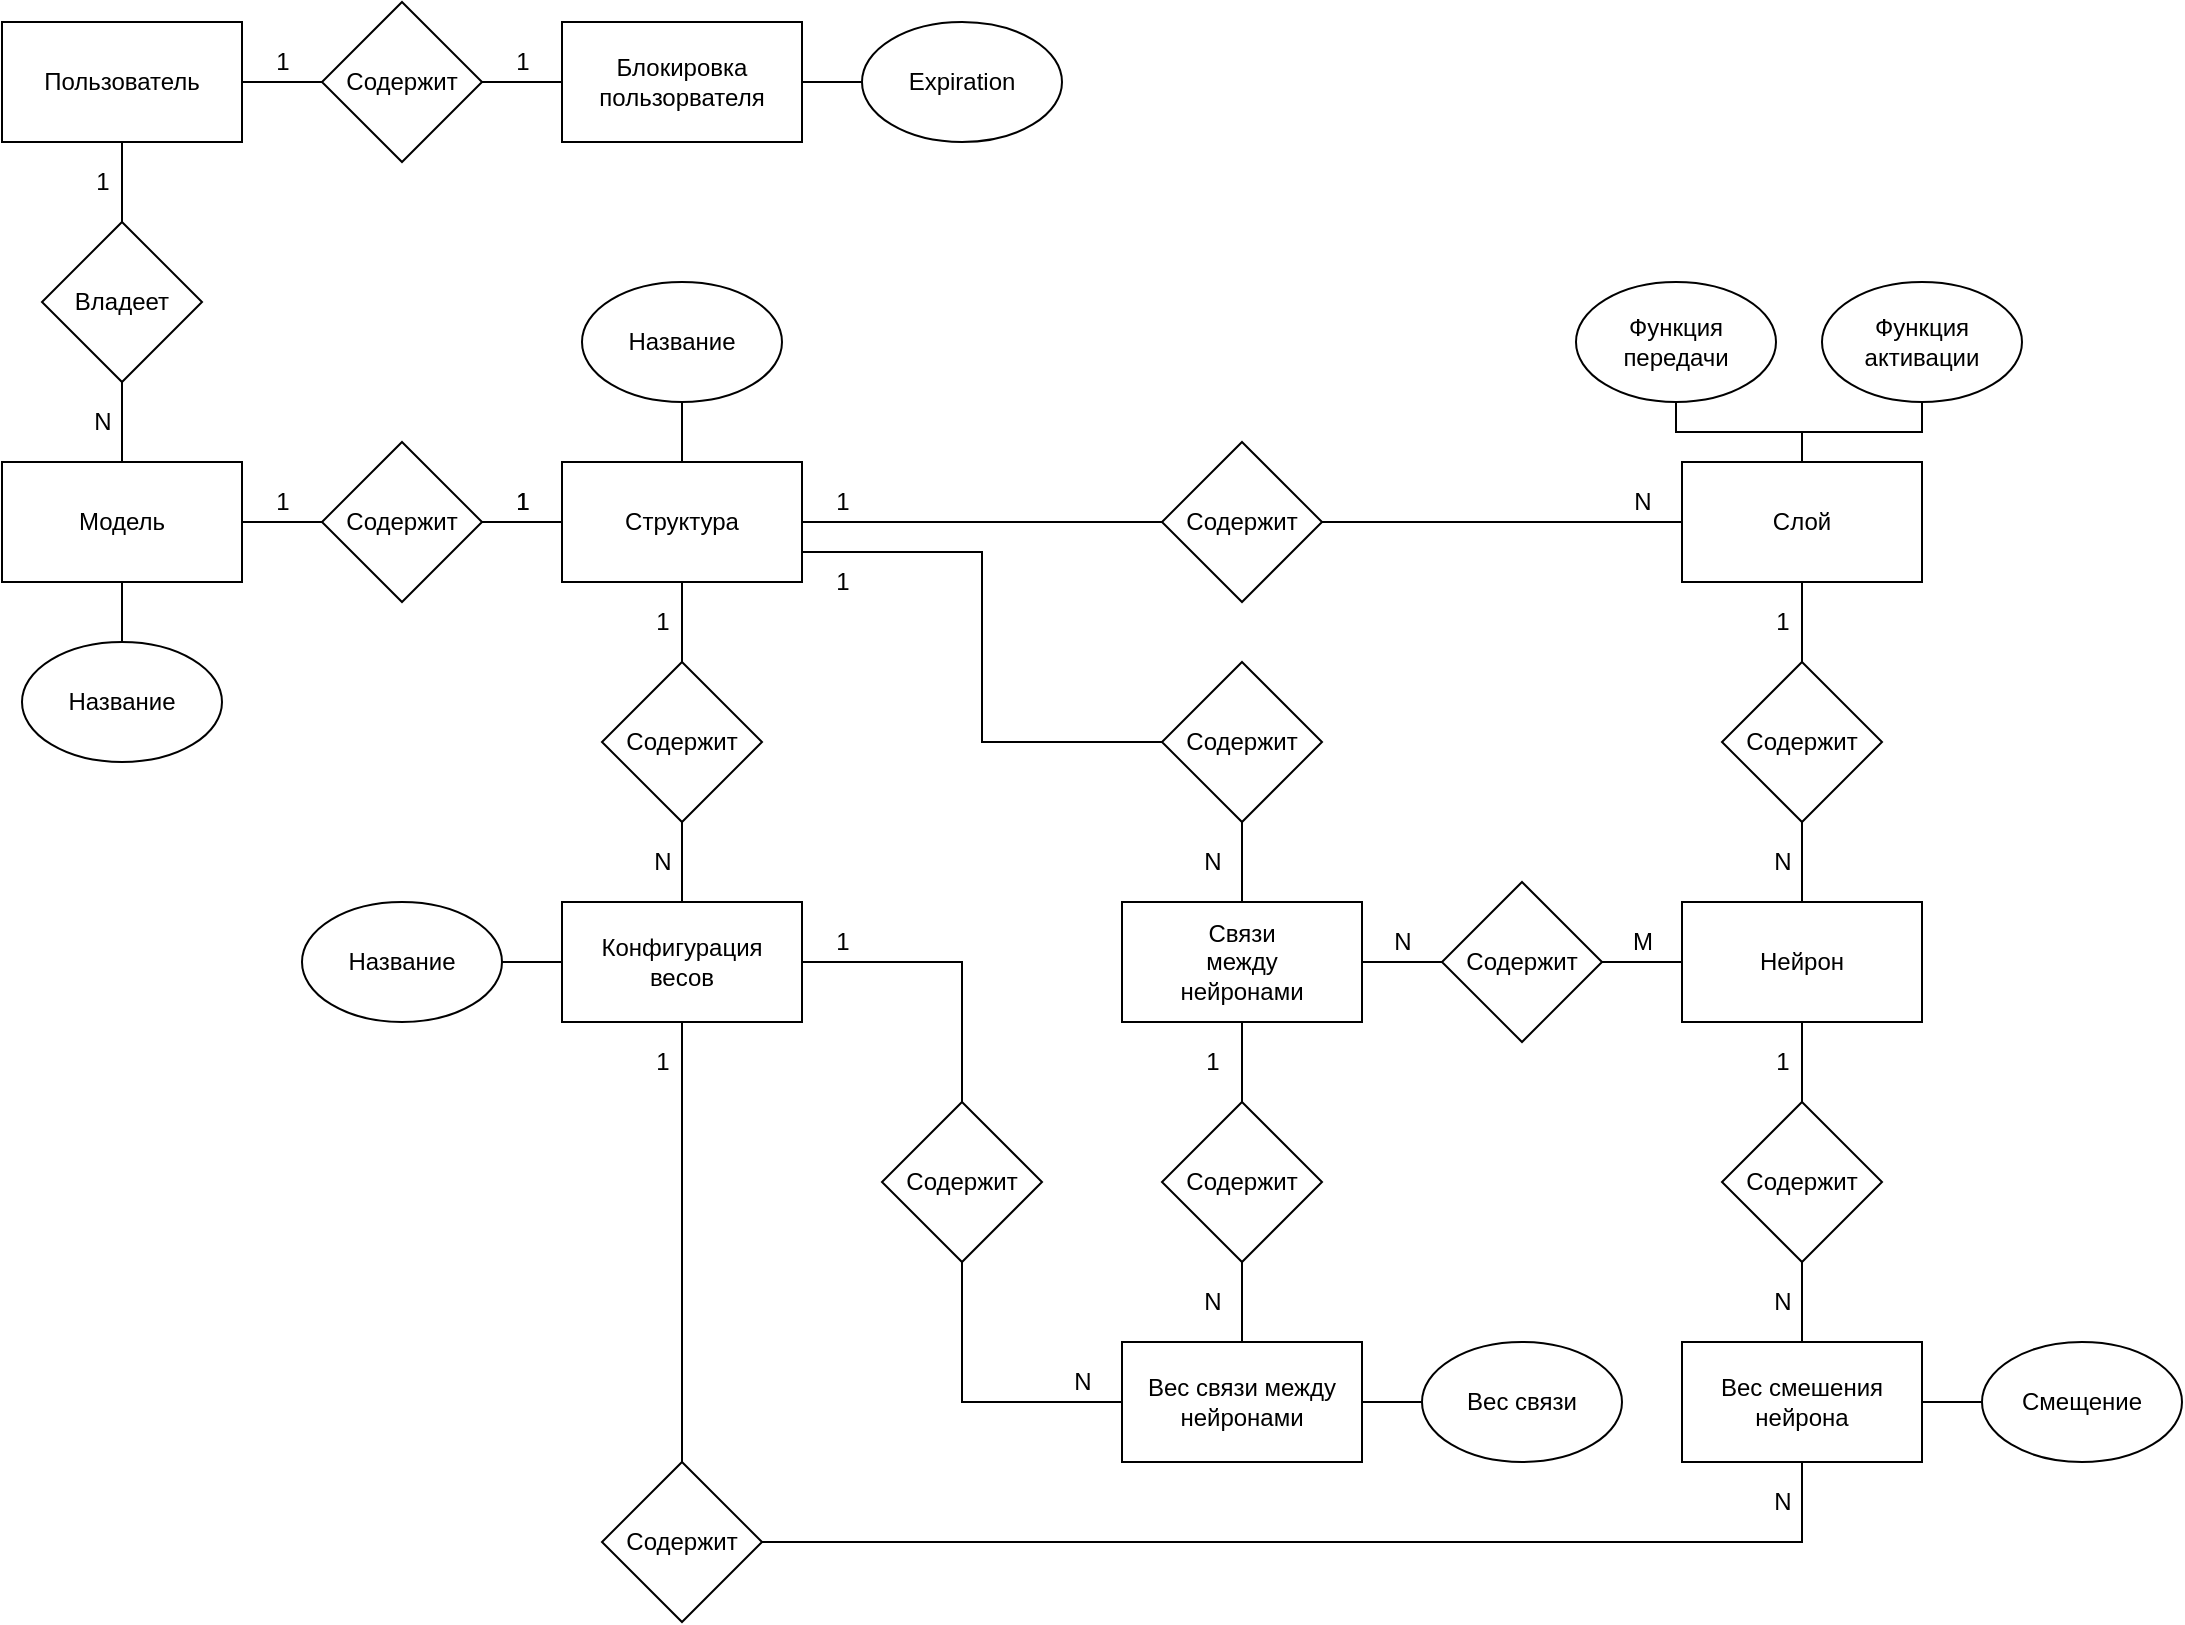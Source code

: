 <mxfile>
    <diagram id="gtROU_B0lXVm5h9OuXIc" name="er">
        <mxGraphModel dx="1273" dy="1080" grid="1" gridSize="10" guides="1" tooltips="1" connect="1" arrows="1" fold="1" page="1" pageScale="1" pageWidth="1654" pageHeight="1169" background="none" math="0" shadow="0">
            <root>
                <mxCell id="0"/>
                <mxCell id="1" parent="0"/>
                <mxCell id="121" style="edgeStyle=none;html=1;exitX=0.5;exitY=1;exitDx=0;exitDy=0;entryX=0.5;entryY=0;entryDx=0;entryDy=0;endArrow=none;endFill=0;" parent="1" source="118" target="120" edge="1">
                    <mxGeometry relative="1" as="geometry"/>
                </mxCell>
                <mxCell id="212" style="edgeStyle=none;html=1;exitX=1;exitY=0.5;exitDx=0;exitDy=0;entryX=0;entryY=0.5;entryDx=0;entryDy=0;endArrow=none;endFill=0;" edge="1" parent="1" source="118" target="211">
                    <mxGeometry relative="1" as="geometry"/>
                </mxCell>
                <mxCell id="118" value="Пользователь" style="rounded=0;whiteSpace=wrap;html=1;" parent="1" vertex="1">
                    <mxGeometry x="40" y="40" width="120" height="60" as="geometry"/>
                </mxCell>
                <mxCell id="161" style="edgeStyle=none;html=1;exitX=0.5;exitY=1;exitDx=0;exitDy=0;entryX=0.5;entryY=0;entryDx=0;entryDy=0;endArrow=none;endFill=0;" parent="1" source="119" target="160" edge="1">
                    <mxGeometry relative="1" as="geometry"/>
                </mxCell>
                <mxCell id="119" value="Модель" style="rounded=0;whiteSpace=wrap;html=1;" parent="1" vertex="1">
                    <mxGeometry x="40" y="260" width="120" height="60" as="geometry"/>
                </mxCell>
                <mxCell id="122" style="edgeStyle=none;html=1;exitX=0.5;exitY=1;exitDx=0;exitDy=0;entryX=0.5;entryY=0;entryDx=0;entryDy=0;endArrow=none;endFill=0;" parent="1" source="120" target="119" edge="1">
                    <mxGeometry relative="1" as="geometry"/>
                </mxCell>
                <mxCell id="120" value="Владеет" style="rhombus;whiteSpace=wrap;html=1;" parent="1" vertex="1">
                    <mxGeometry x="60" y="140" width="80" height="80" as="geometry"/>
                </mxCell>
                <mxCell id="123" value="1" style="text;html=1;align=center;verticalAlign=middle;resizable=0;points=[];autosize=1;strokeColor=none;fillColor=none;" parent="1" vertex="1">
                    <mxGeometry x="80" y="110" width="20" height="20" as="geometry"/>
                </mxCell>
                <mxCell id="124" value="N" style="text;html=1;align=center;verticalAlign=middle;resizable=0;points=[];autosize=1;strokeColor=none;fillColor=none;" parent="1" vertex="1">
                    <mxGeometry x="80" y="230" width="20" height="20" as="geometry"/>
                </mxCell>
                <mxCell id="136" style="edgeStyle=none;html=1;exitX=0.5;exitY=1;exitDx=0;exitDy=0;entryX=0.5;entryY=0;entryDx=0;entryDy=0;endArrow=none;endFill=0;" parent="1" source="127" target="135" edge="1">
                    <mxGeometry relative="1" as="geometry"/>
                </mxCell>
                <mxCell id="155" style="edgeStyle=none;html=1;exitX=1;exitY=0.5;exitDx=0;exitDy=0;entryX=0;entryY=0.5;entryDx=0;entryDy=0;endArrow=none;endFill=0;" parent="1" source="127" target="154" edge="1">
                    <mxGeometry relative="1" as="geometry"/>
                </mxCell>
                <mxCell id="165" style="edgeStyle=orthogonalEdgeStyle;html=1;exitX=1;exitY=0.75;exitDx=0;exitDy=0;entryX=0;entryY=0.5;entryDx=0;entryDy=0;endArrow=none;endFill=0;rounded=0;" parent="1" source="127" target="164" edge="1">
                    <mxGeometry relative="1" as="geometry">
                        <Array as="points">
                            <mxPoint x="530" y="305"/>
                            <mxPoint x="530" y="400"/>
                        </Array>
                    </mxGeometry>
                </mxCell>
                <mxCell id="127" value="Структура" style="rounded=0;whiteSpace=wrap;html=1;" parent="1" vertex="1">
                    <mxGeometry x="320" y="260" width="120" height="60" as="geometry"/>
                </mxCell>
                <mxCell id="129" style="edgeStyle=none;html=1;exitX=0;exitY=0.5;exitDx=0;exitDy=0;entryX=1;entryY=0.5;entryDx=0;entryDy=0;endArrow=none;endFill=0;" parent="1" source="128" target="119" edge="1">
                    <mxGeometry relative="1" as="geometry"/>
                </mxCell>
                <mxCell id="130" style="edgeStyle=none;html=1;exitX=1;exitY=0.5;exitDx=0;exitDy=0;entryX=0;entryY=0.5;entryDx=0;entryDy=0;endArrow=none;endFill=0;" parent="1" source="128" target="127" edge="1">
                    <mxGeometry relative="1" as="geometry"/>
                </mxCell>
                <mxCell id="128" value="Содержит" style="rhombus;whiteSpace=wrap;html=1;" parent="1" vertex="1">
                    <mxGeometry x="200" y="250" width="80" height="80" as="geometry"/>
                </mxCell>
                <mxCell id="131" value="1" style="text;html=1;align=center;verticalAlign=middle;resizable=0;points=[];autosize=1;strokeColor=none;fillColor=none;" parent="1" vertex="1">
                    <mxGeometry x="170" y="270" width="20" height="20" as="geometry"/>
                </mxCell>
                <mxCell id="132" value="1" style="text;html=1;align=center;verticalAlign=middle;resizable=0;points=[];autosize=1;strokeColor=none;fillColor=none;" parent="1" vertex="1">
                    <mxGeometry x="290" y="270" width="20" height="20" as="geometry"/>
                </mxCell>
                <mxCell id="171" style="edgeStyle=none;html=1;exitX=0;exitY=0.5;exitDx=0;exitDy=0;entryX=1;entryY=0.5;entryDx=0;entryDy=0;endArrow=none;endFill=0;" parent="1" source="134" target="170" edge="1">
                    <mxGeometry relative="1" as="geometry"/>
                </mxCell>
                <mxCell id="188" style="edgeStyle=orthogonalEdgeStyle;html=1;exitX=1;exitY=0.5;exitDx=0;exitDy=0;entryX=0.5;entryY=0;entryDx=0;entryDy=0;endArrow=none;endFill=0;rounded=0;" parent="1" source="134" target="181" edge="1">
                    <mxGeometry relative="1" as="geometry"/>
                </mxCell>
                <mxCell id="134" value="Конфигурация&lt;br&gt;весов" style="rounded=0;whiteSpace=wrap;html=1;" parent="1" vertex="1">
                    <mxGeometry x="320" y="480" width="120" height="60" as="geometry"/>
                </mxCell>
                <mxCell id="137" style="edgeStyle=none;html=1;exitX=0.5;exitY=1;exitDx=0;exitDy=0;entryX=0.5;entryY=0;entryDx=0;entryDy=0;endArrow=none;endFill=0;" parent="1" source="135" target="134" edge="1">
                    <mxGeometry relative="1" as="geometry"/>
                </mxCell>
                <mxCell id="135" value="Содержит" style="rhombus;whiteSpace=wrap;html=1;" parent="1" vertex="1">
                    <mxGeometry x="340" y="360" width="80" height="80" as="geometry"/>
                </mxCell>
                <mxCell id="138" value="1" style="text;html=1;align=center;verticalAlign=middle;resizable=0;points=[];autosize=1;strokeColor=none;fillColor=none;" parent="1" vertex="1">
                    <mxGeometry x="360" y="330" width="20" height="20" as="geometry"/>
                </mxCell>
                <mxCell id="139" value="N" style="text;html=1;align=center;verticalAlign=middle;resizable=0;points=[];autosize=1;strokeColor=none;fillColor=none;" parent="1" vertex="1">
                    <mxGeometry x="360" y="450" width="20" height="20" as="geometry"/>
                </mxCell>
                <mxCell id="151" style="edgeStyle=none;html=1;exitX=0.5;exitY=1;exitDx=0;exitDy=0;entryX=0.5;entryY=0;entryDx=0;entryDy=0;endArrow=none;endFill=0;" parent="1" source="152" target="149" edge="1">
                    <mxGeometry relative="1" as="geometry">
                        <mxPoint x="940" y="330" as="sourcePoint"/>
                    </mxGeometry>
                </mxCell>
                <mxCell id="142" value="Функция &lt;br&gt;передачи" style="ellipse;whiteSpace=wrap;html=1;" parent="1" vertex="1">
                    <mxGeometry x="827" y="170" width="100" height="60" as="geometry"/>
                </mxCell>
                <mxCell id="143" value="Функция&lt;br&gt;активации" style="ellipse;whiteSpace=wrap;html=1;" parent="1" vertex="1">
                    <mxGeometry x="950" y="170" width="100" height="60" as="geometry"/>
                </mxCell>
                <mxCell id="147" value="Нейрон" style="rounded=0;whiteSpace=wrap;html=1;" parent="1" vertex="1">
                    <mxGeometry x="880" y="480" width="120" height="60" as="geometry"/>
                </mxCell>
                <mxCell id="148" style="edgeStyle=none;html=1;exitX=0.5;exitY=1;exitDx=0;exitDy=0;entryX=0.5;entryY=0;entryDx=0;entryDy=0;endArrow=none;endFill=0;" parent="1" source="149" target="147" edge="1">
                    <mxGeometry relative="1" as="geometry"/>
                </mxCell>
                <mxCell id="149" value="Содержит" style="rhombus;whiteSpace=wrap;html=1;" parent="1" vertex="1">
                    <mxGeometry x="900" y="360" width="80" height="80" as="geometry"/>
                </mxCell>
                <mxCell id="150" value="N" style="text;html=1;align=center;verticalAlign=middle;resizable=0;points=[];autosize=1;strokeColor=none;fillColor=none;" parent="1" vertex="1">
                    <mxGeometry x="920" y="450" width="20" height="20" as="geometry"/>
                </mxCell>
                <mxCell id="177" style="edgeStyle=orthogonalEdgeStyle;html=1;exitX=0.5;exitY=0;exitDx=0;exitDy=0;entryX=0.5;entryY=1;entryDx=0;entryDy=0;endArrow=none;endFill=0;rounded=0;" parent="1" source="152" target="143" edge="1">
                    <mxGeometry relative="1" as="geometry"/>
                </mxCell>
                <mxCell id="178" style="edgeStyle=orthogonalEdgeStyle;html=1;exitX=0.5;exitY=0;exitDx=0;exitDy=0;entryX=0.5;entryY=1;entryDx=0;entryDy=0;endArrow=none;endFill=0;rounded=0;" parent="1" source="152" target="142" edge="1">
                    <mxGeometry relative="1" as="geometry"/>
                </mxCell>
                <mxCell id="152" value="Слой" style="rounded=0;whiteSpace=wrap;html=1;" parent="1" vertex="1">
                    <mxGeometry x="880" y="260" width="120" height="60" as="geometry"/>
                </mxCell>
                <mxCell id="153" value="1" style="text;html=1;align=center;verticalAlign=middle;resizable=0;points=[];autosize=1;strokeColor=none;fillColor=none;" parent="1" vertex="1">
                    <mxGeometry x="920" y="330" width="20" height="20" as="geometry"/>
                </mxCell>
                <mxCell id="156" style="edgeStyle=none;html=1;exitX=1;exitY=0.5;exitDx=0;exitDy=0;entryX=0;entryY=0.5;entryDx=0;entryDy=0;endArrow=none;endFill=0;" parent="1" source="154" target="152" edge="1">
                    <mxGeometry relative="1" as="geometry"/>
                </mxCell>
                <mxCell id="154" value="Содержит" style="rhombus;whiteSpace=wrap;html=1;" parent="1" vertex="1">
                    <mxGeometry x="620" y="250" width="80" height="80" as="geometry"/>
                </mxCell>
                <mxCell id="157" value="1" style="text;html=1;align=center;verticalAlign=middle;resizable=0;points=[];autosize=1;strokeColor=none;fillColor=none;" parent="1" vertex="1">
                    <mxGeometry x="450" y="270" width="20" height="20" as="geometry"/>
                </mxCell>
                <mxCell id="158" value="1" style="text;html=1;align=center;verticalAlign=middle;resizable=0;points=[];autosize=1;strokeColor=none;fillColor=none;" parent="1" vertex="1">
                    <mxGeometry x="290" y="270" width="20" height="20" as="geometry"/>
                </mxCell>
                <mxCell id="159" value="N" style="text;html=1;align=center;verticalAlign=middle;resizable=0;points=[];autosize=1;strokeColor=none;fillColor=none;" parent="1" vertex="1">
                    <mxGeometry x="850" y="270" width="20" height="20" as="geometry"/>
                </mxCell>
                <mxCell id="160" value="Название" style="ellipse;whiteSpace=wrap;html=1;" parent="1" vertex="1">
                    <mxGeometry x="50" y="350" width="100" height="60" as="geometry"/>
                </mxCell>
                <mxCell id="163" style="edgeStyle=none;html=1;exitX=0.5;exitY=1;exitDx=0;exitDy=0;entryX=0.5;entryY=0;entryDx=0;entryDy=0;endArrow=none;endFill=0;" parent="1" source="162" target="127" edge="1">
                    <mxGeometry relative="1" as="geometry"/>
                </mxCell>
                <mxCell id="162" value="Название" style="ellipse;whiteSpace=wrap;html=1;" parent="1" vertex="1">
                    <mxGeometry x="330" y="170" width="100" height="60" as="geometry"/>
                </mxCell>
                <mxCell id="168" style="edgeStyle=none;html=1;exitX=0.5;exitY=1;exitDx=0;exitDy=0;entryX=0.5;entryY=0;entryDx=0;entryDy=0;endArrow=none;endFill=0;" parent="1" source="164" target="167" edge="1">
                    <mxGeometry relative="1" as="geometry"/>
                </mxCell>
                <mxCell id="164" value="Содержит" style="rhombus;whiteSpace=wrap;html=1;" parent="1" vertex="1">
                    <mxGeometry x="620" y="360" width="80" height="80" as="geometry"/>
                </mxCell>
                <mxCell id="166" value="1" style="text;html=1;align=center;verticalAlign=middle;resizable=0;points=[];autosize=1;strokeColor=none;fillColor=none;" parent="1" vertex="1">
                    <mxGeometry x="450" y="310" width="20" height="20" as="geometry"/>
                </mxCell>
                <mxCell id="173" style="edgeStyle=none;html=1;exitX=1;exitY=0.5;exitDx=0;exitDy=0;entryX=0;entryY=0.5;entryDx=0;entryDy=0;endArrow=none;endFill=0;" parent="1" source="167" target="172" edge="1">
                    <mxGeometry relative="1" as="geometry"/>
                </mxCell>
                <mxCell id="167" value="Связи&lt;br&gt;между&lt;br&gt;нейронами" style="rounded=0;whiteSpace=wrap;html=1;" parent="1" vertex="1">
                    <mxGeometry x="600" y="480" width="120" height="60" as="geometry"/>
                </mxCell>
                <mxCell id="169" value="N" style="text;html=1;align=center;verticalAlign=middle;resizable=0;points=[];autosize=1;strokeColor=none;fillColor=none;" parent="1" vertex="1">
                    <mxGeometry x="635" y="450" width="20" height="20" as="geometry"/>
                </mxCell>
                <mxCell id="170" value="Название" style="ellipse;whiteSpace=wrap;html=1;" parent="1" vertex="1">
                    <mxGeometry x="190" y="480" width="100" height="60" as="geometry"/>
                </mxCell>
                <mxCell id="174" style="edgeStyle=none;html=1;exitX=1;exitY=0.5;exitDx=0;exitDy=0;entryX=0;entryY=0.5;entryDx=0;entryDy=0;endArrow=none;endFill=0;" parent="1" source="172" target="147" edge="1">
                    <mxGeometry relative="1" as="geometry"/>
                </mxCell>
                <mxCell id="172" value="Содержит" style="rhombus;whiteSpace=wrap;html=1;" parent="1" vertex="1">
                    <mxGeometry x="760" y="470" width="80" height="80" as="geometry"/>
                </mxCell>
                <mxCell id="175" value="N" style="text;html=1;align=center;verticalAlign=middle;resizable=0;points=[];autosize=1;strokeColor=none;fillColor=none;" parent="1" vertex="1">
                    <mxGeometry x="730" y="490" width="20" height="20" as="geometry"/>
                </mxCell>
                <mxCell id="176" value="M" style="text;html=1;align=center;verticalAlign=middle;resizable=0;points=[];autosize=1;strokeColor=none;fillColor=none;" parent="1" vertex="1">
                    <mxGeometry x="845" y="490" width="30" height="20" as="geometry"/>
                </mxCell>
                <mxCell id="209" style="edgeStyle=none;html=1;exitX=1;exitY=0.5;exitDx=0;exitDy=0;entryX=0;entryY=0.5;entryDx=0;entryDy=0;endArrow=none;endFill=0;" parent="1" source="179" target="208" edge="1">
                    <mxGeometry relative="1" as="geometry"/>
                </mxCell>
                <mxCell id="179" value="Вес связи между нейронами" style="rounded=0;whiteSpace=wrap;html=1;" parent="1" vertex="1">
                    <mxGeometry x="600" y="700" width="120" height="60" as="geometry"/>
                </mxCell>
                <mxCell id="182" style="edgeStyle=orthogonalEdgeStyle;html=1;exitX=0.5;exitY=1;exitDx=0;exitDy=0;entryX=0;entryY=0.5;entryDx=0;entryDy=0;endArrow=none;endFill=0;rounded=0;" parent="1" source="181" target="179" edge="1">
                    <mxGeometry relative="1" as="geometry"/>
                </mxCell>
                <mxCell id="181" value="Содержит" style="rhombus;whiteSpace=wrap;html=1;" parent="1" vertex="1">
                    <mxGeometry x="480" y="580" width="80" height="80" as="geometry"/>
                </mxCell>
                <mxCell id="184" style="edgeStyle=none;html=1;exitX=0.5;exitY=0;exitDx=0;exitDy=0;entryX=0.5;entryY=1;entryDx=0;entryDy=0;endArrow=none;endFill=0;" parent="1" source="183" target="167" edge="1">
                    <mxGeometry relative="1" as="geometry"/>
                </mxCell>
                <mxCell id="185" style="edgeStyle=none;html=1;exitX=0.5;exitY=1;exitDx=0;exitDy=0;entryX=0.5;entryY=0;entryDx=0;entryDy=0;endArrow=none;endFill=0;" parent="1" source="183" target="179" edge="1">
                    <mxGeometry relative="1" as="geometry"/>
                </mxCell>
                <mxCell id="183" value="Содержит" style="rhombus;whiteSpace=wrap;html=1;" parent="1" vertex="1">
                    <mxGeometry x="620" y="580" width="80" height="80" as="geometry"/>
                </mxCell>
                <mxCell id="186" value="N" style="text;html=1;align=center;verticalAlign=middle;resizable=0;points=[];autosize=1;strokeColor=none;fillColor=none;" parent="1" vertex="1">
                    <mxGeometry x="635" y="670" width="20" height="20" as="geometry"/>
                </mxCell>
                <mxCell id="187" value="1" style="text;html=1;align=center;verticalAlign=middle;resizable=0;points=[];autosize=1;strokeColor=none;fillColor=none;" parent="1" vertex="1">
                    <mxGeometry x="635" y="550" width="20" height="20" as="geometry"/>
                </mxCell>
                <mxCell id="189" value="N" style="text;html=1;align=center;verticalAlign=middle;resizable=0;points=[];autosize=1;strokeColor=none;fillColor=none;" parent="1" vertex="1">
                    <mxGeometry x="570" y="710" width="20" height="20" as="geometry"/>
                </mxCell>
                <mxCell id="190" value="1" style="text;html=1;align=center;verticalAlign=middle;resizable=0;points=[];autosize=1;strokeColor=none;fillColor=none;" parent="1" vertex="1">
                    <mxGeometry x="450" y="490" width="20" height="20" as="geometry"/>
                </mxCell>
                <mxCell id="205" style="edgeStyle=none;html=1;exitX=1;exitY=0.5;exitDx=0;exitDy=0;entryX=0;entryY=0.5;entryDx=0;entryDy=0;endArrow=none;endFill=0;" parent="1" source="191" target="204" edge="1">
                    <mxGeometry relative="1" as="geometry"/>
                </mxCell>
                <mxCell id="191" value="Вес смешения&lt;br&gt;нейрона" style="rounded=0;whiteSpace=wrap;html=1;" parent="1" vertex="1">
                    <mxGeometry x="880" y="700" width="120" height="60" as="geometry"/>
                </mxCell>
                <mxCell id="193" style="edgeStyle=orthogonalEdgeStyle;rounded=0;html=1;entryX=0.5;entryY=1;entryDx=0;entryDy=0;endArrow=none;endFill=0;" parent="1" source="192" target="191" edge="1">
                    <mxGeometry relative="1" as="geometry"/>
                </mxCell>
                <mxCell id="194" style="edgeStyle=orthogonalEdgeStyle;rounded=0;html=1;exitX=0.5;exitY=0;exitDx=0;exitDy=0;entryX=0.5;entryY=1;entryDx=0;entryDy=0;endArrow=none;endFill=0;" parent="1" source="192" target="134" edge="1">
                    <mxGeometry relative="1" as="geometry"/>
                </mxCell>
                <mxCell id="192" value="Содержит" style="rhombus;whiteSpace=wrap;html=1;" parent="1" vertex="1">
                    <mxGeometry x="340" y="760" width="80" height="80" as="geometry"/>
                </mxCell>
                <mxCell id="197" style="edgeStyle=orthogonalEdgeStyle;rounded=0;html=1;exitX=0.5;exitY=1;exitDx=0;exitDy=0;entryX=0.5;entryY=0;entryDx=0;entryDy=0;endArrow=none;endFill=0;" parent="1" source="195" target="191" edge="1">
                    <mxGeometry relative="1" as="geometry"/>
                </mxCell>
                <mxCell id="195" value="Содержит" style="rhombus;whiteSpace=wrap;html=1;" parent="1" vertex="1">
                    <mxGeometry x="900" y="580" width="80" height="80" as="geometry"/>
                </mxCell>
                <mxCell id="198" value="1" style="text;html=1;align=center;verticalAlign=middle;resizable=0;points=[];autosize=1;strokeColor=none;fillColor=none;" parent="1" vertex="1">
                    <mxGeometry x="920" y="550" width="20" height="20" as="geometry"/>
                </mxCell>
                <mxCell id="199" value="" style="edgeStyle=orthogonalEdgeStyle;rounded=0;html=1;exitX=0.5;exitY=1;exitDx=0;exitDy=0;entryX=0.5;entryY=0;entryDx=0;entryDy=0;endArrow=none;endFill=0;" parent="1" source="147" target="195" edge="1">
                    <mxGeometry relative="1" as="geometry">
                        <mxPoint x="940" y="540" as="sourcePoint"/>
                        <mxPoint x="940" y="580" as="targetPoint"/>
                    </mxGeometry>
                </mxCell>
                <mxCell id="200" value="N" style="text;html=1;align=center;verticalAlign=middle;resizable=0;points=[];autosize=1;strokeColor=none;fillColor=none;" parent="1" vertex="1">
                    <mxGeometry x="920" y="670" width="20" height="20" as="geometry"/>
                </mxCell>
                <mxCell id="202" value="N" style="text;html=1;align=center;verticalAlign=middle;resizable=0;points=[];autosize=1;strokeColor=none;fillColor=none;" parent="1" vertex="1">
                    <mxGeometry x="920" y="770" width="20" height="20" as="geometry"/>
                </mxCell>
                <mxCell id="203" value="1" style="text;html=1;align=center;verticalAlign=middle;resizable=0;points=[];autosize=1;strokeColor=none;fillColor=none;" parent="1" vertex="1">
                    <mxGeometry x="360" y="550" width="20" height="20" as="geometry"/>
                </mxCell>
                <mxCell id="204" value="Смещение" style="ellipse;whiteSpace=wrap;html=1;" parent="1" vertex="1">
                    <mxGeometry x="1030" y="700" width="100" height="60" as="geometry"/>
                </mxCell>
                <mxCell id="208" value="Вес связи" style="ellipse;whiteSpace=wrap;html=1;" parent="1" vertex="1">
                    <mxGeometry x="750" y="700" width="100" height="60" as="geometry"/>
                </mxCell>
                <mxCell id="217" style="edgeStyle=none;html=1;exitX=1;exitY=0.5;exitDx=0;exitDy=0;entryX=0;entryY=0.5;entryDx=0;entryDy=0;endArrow=none;endFill=0;" edge="1" parent="1" source="210" target="216">
                    <mxGeometry relative="1" as="geometry"/>
                </mxCell>
                <mxCell id="210" value="Блокировка&lt;br&gt;пользорвателя" style="rounded=0;whiteSpace=wrap;html=1;" vertex="1" parent="1">
                    <mxGeometry x="320" y="40" width="120" height="60" as="geometry"/>
                </mxCell>
                <mxCell id="213" style="edgeStyle=none;html=1;exitX=1;exitY=0.5;exitDx=0;exitDy=0;entryX=0;entryY=0.5;entryDx=0;entryDy=0;endArrow=none;endFill=0;" edge="1" parent="1" source="211" target="210">
                    <mxGeometry relative="1" as="geometry"/>
                </mxCell>
                <mxCell id="211" value="Содержит" style="rhombus;whiteSpace=wrap;html=1;" vertex="1" parent="1">
                    <mxGeometry x="200" y="30" width="80" height="80" as="geometry"/>
                </mxCell>
                <mxCell id="214" value="1" style="text;html=1;align=center;verticalAlign=middle;resizable=0;points=[];autosize=1;strokeColor=none;fillColor=none;" vertex="1" parent="1">
                    <mxGeometry x="170" y="50" width="20" height="20" as="geometry"/>
                </mxCell>
                <mxCell id="215" value="1" style="text;html=1;align=center;verticalAlign=middle;resizable=0;points=[];autosize=1;strokeColor=none;fillColor=none;" vertex="1" parent="1">
                    <mxGeometry x="290" y="50" width="20" height="20" as="geometry"/>
                </mxCell>
                <mxCell id="216" value="Expiration" style="ellipse;whiteSpace=wrap;html=1;" vertex="1" parent="1">
                    <mxGeometry x="470" y="40" width="100" height="60" as="geometry"/>
                </mxCell>
            </root>
        </mxGraphModel>
    </diagram>
</mxfile>
